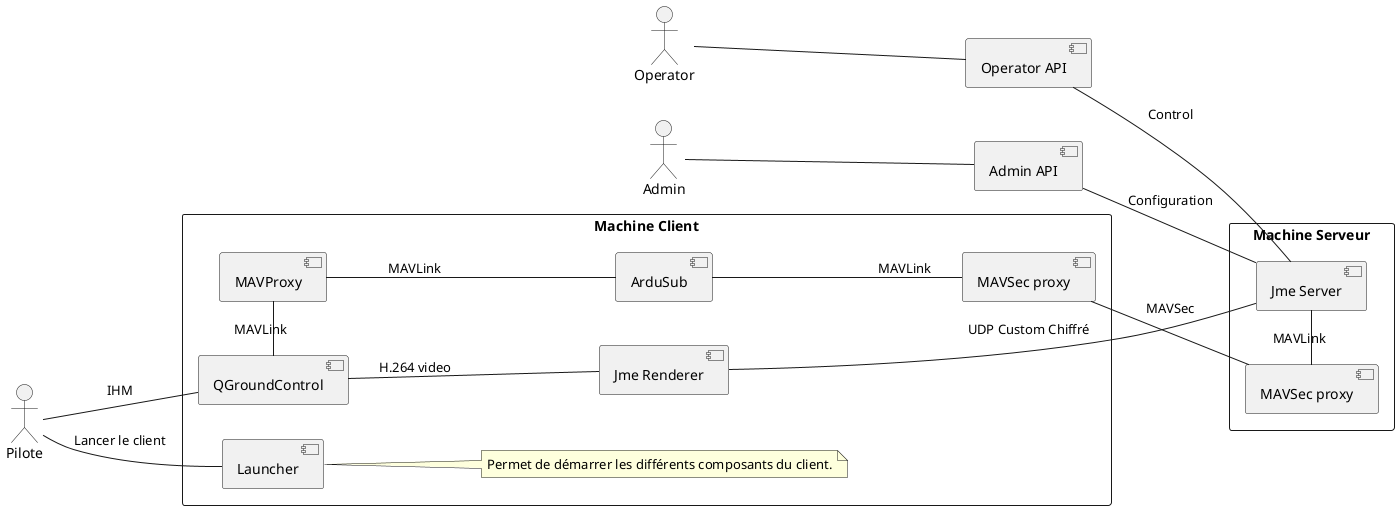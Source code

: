 @startuml

left to right direction

actor Pilote
actor Operator
actor Admin

rectangle "Machine Client" {
    component Launcher
    component QGroundControl
    component MAVProxy
    component ArduSub
    component "Jme Renderer" as JmeRenderer
    component "MAVSec proxy" as SecProxy1

    Pilote -- QGroundControl : IHM
    Pilote -- Launcher : Lancer le client
    note right of Launcher
        Permet de démarrer les différents composants du client.
    end note
    QGroundControl -left- MAVProxy : MAVLink
    MAVProxy -- ArduSub : MAVLink
    ArduSub -- SecProxy1 : MAVLink
    QGroundControl -down- JmeRenderer : H.264 video
}

component "Operator API" as OperatorClient
component "Admin API" as AdminClient

rectangle "Machine Serveur" {
    component "Jme Server" as JmeServer
    component "MAVSec proxy" as SecProxy2

    JmeRenderer -- JmeServer : UDP Custom Chiffré
    OperatorClient -- JmeServer : Control
    AdminClient -- JmeServer : Configuration
    SecProxy1 -- SecProxy2 : MAVSec
    SecProxy2 -left- JmeServer : MAVLink
}
Operator -- OperatorClient
Admin -- AdminClient

@enduml
